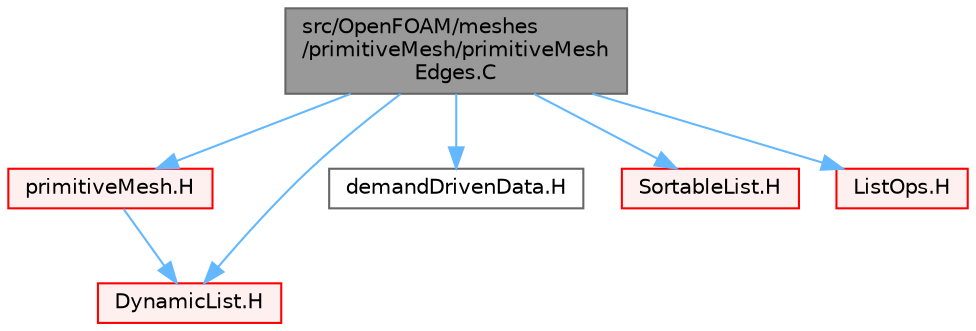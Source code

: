 digraph "src/OpenFOAM/meshes/primitiveMesh/primitiveMeshEdges.C"
{
 // LATEX_PDF_SIZE
  bgcolor="transparent";
  edge [fontname=Helvetica,fontsize=10,labelfontname=Helvetica,labelfontsize=10];
  node [fontname=Helvetica,fontsize=10,shape=box,height=0.2,width=0.4];
  Node1 [id="Node000001",label="src/OpenFOAM/meshes\l/primitiveMesh/primitiveMesh\lEdges.C",height=0.2,width=0.4,color="gray40", fillcolor="grey60", style="filled", fontcolor="black",tooltip=" "];
  Node1 -> Node2 [id="edge1_Node000001_Node000002",color="steelblue1",style="solid",tooltip=" "];
  Node2 [id="Node000002",label="primitiveMesh.H",height=0.2,width=0.4,color="red", fillcolor="#FFF0F0", style="filled",URL="$primitiveMesh_8H.html",tooltip=" "];
  Node2 -> Node3 [id="edge2_Node000002_Node000003",color="steelblue1",style="solid",tooltip=" "];
  Node3 [id="Node000003",label="DynamicList.H",height=0.2,width=0.4,color="red", fillcolor="#FFF0F0", style="filled",URL="$DynamicList_8H.html",tooltip=" "];
  Node1 -> Node3 [id="edge3_Node000001_Node000003",color="steelblue1",style="solid",tooltip=" "];
  Node1 -> Node235 [id="edge4_Node000001_Node000235",color="steelblue1",style="solid",tooltip=" "];
  Node235 [id="Node000235",label="demandDrivenData.H",height=0.2,width=0.4,color="grey40", fillcolor="white", style="filled",URL="$demandDrivenData_8H.html",tooltip="Template functions to aid in the implementation of demand driven data."];
  Node1 -> Node236 [id="edge5_Node000001_Node000236",color="steelblue1",style="solid",tooltip=" "];
  Node236 [id="Node000236",label="SortableList.H",height=0.2,width=0.4,color="red", fillcolor="#FFF0F0", style="filled",URL="$SortableList_8H.html",tooltip=" "];
  Node1 -> Node161 [id="edge6_Node000001_Node000161",color="steelblue1",style="solid",tooltip=" "];
  Node161 [id="Node000161",label="ListOps.H",height=0.2,width=0.4,color="red", fillcolor="#FFF0F0", style="filled",URL="$ListOps_8H.html",tooltip="Various functions to operate on Lists."];
}
